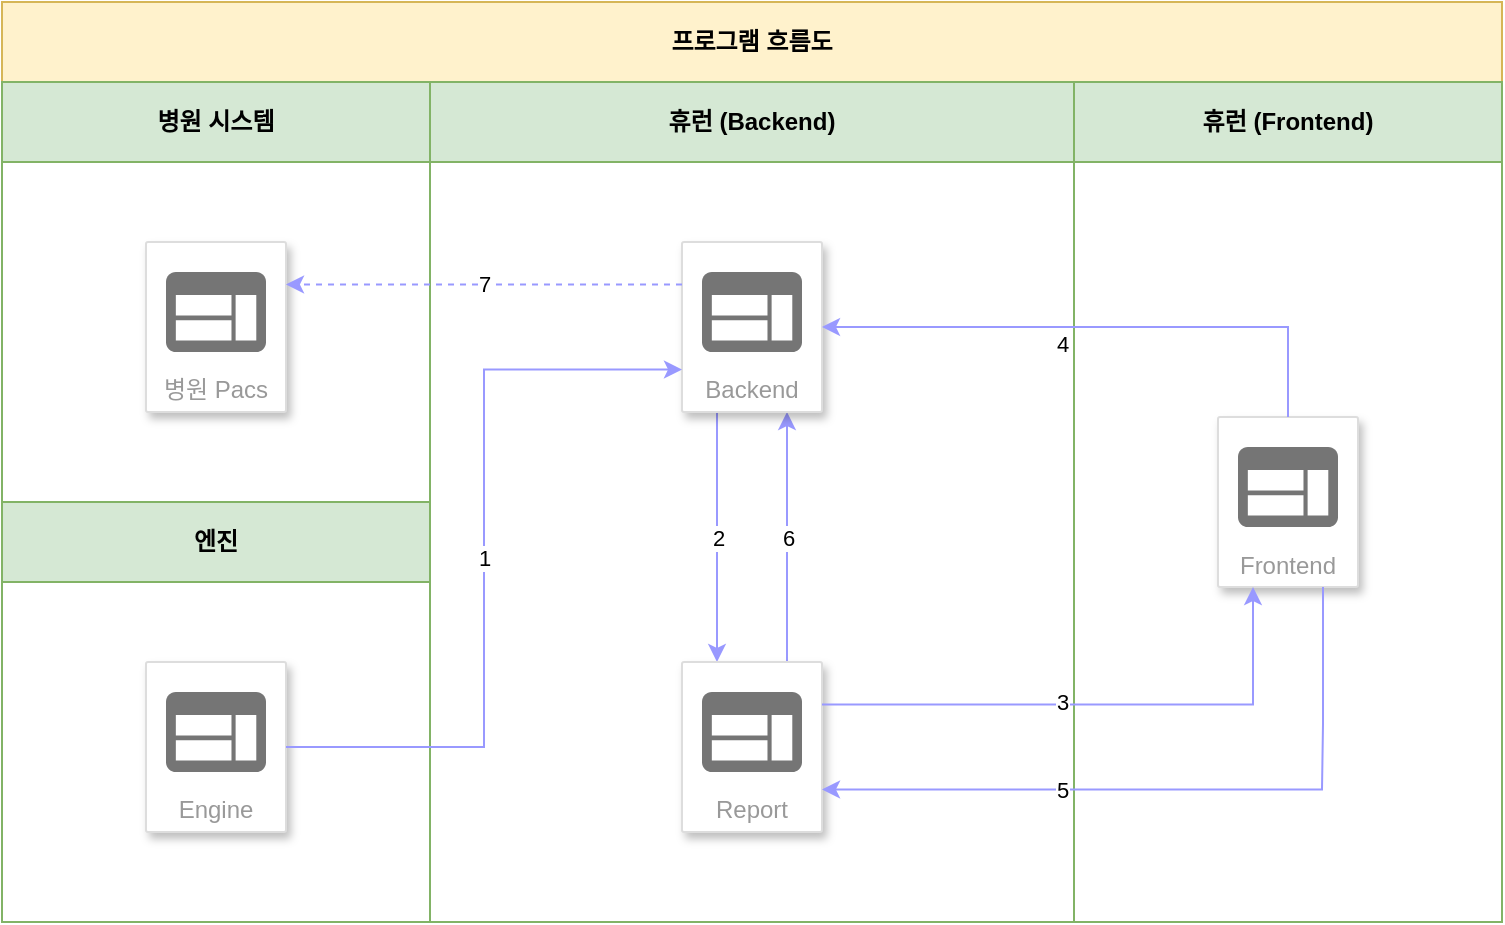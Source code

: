 <mxfile version="18.0.3" type="github" pages="2">
  <diagram id="kgpKYQtTHZ0yAKxKKP6v" name="Page-1">
    <mxGraphModel dx="1038" dy="575" grid="1" gridSize="10" guides="1" tooltips="1" connect="1" arrows="1" fold="1" page="1" pageScale="1" pageWidth="850" pageHeight="1100" math="0" shadow="0">
      <root>
        <mxCell id="0" />
        <mxCell id="1" parent="0" />
        <mxCell id="3nuBFxr9cyL0pnOWT2aG-1" value="프로그램 흐름도" style="shape=table;childLayout=tableLayout;rowLines=0;columnLines=0;startSize=40;html=1;whiteSpace=wrap;collapsible=0;recursiveResize=0;expand=0;fontStyle=1;fillColor=#fff2cc;strokeColor=#d6b656;" parent="1" vertex="1">
          <mxGeometry x="50" y="100" width="750" height="460" as="geometry" />
        </mxCell>
        <mxCell id="3nuBFxr9cyL0pnOWT2aG-3" value="" style="swimlane;horizontal=0;points=[[0,0.5],[1,0.5]];portConstraint=eastwest;startSize=0;html=1;whiteSpace=wrap;collapsible=0;recursiveResize=0;expand=0;" parent="3nuBFxr9cyL0pnOWT2aG-1" vertex="1">
          <mxGeometry y="40" width="750" height="420" as="geometry" />
        </mxCell>
        <mxCell id="3nuBFxr9cyL0pnOWT2aG-4" value="병원 시스템" style="swimlane;connectable=0;startSize=40;html=1;whiteSpace=wrap;collapsible=0;recursiveResize=0;expand=0;fillColor=#d5e8d4;strokeColor=#82b366;" parent="3nuBFxr9cyL0pnOWT2aG-3" vertex="1">
          <mxGeometry width="214" height="420" as="geometry">
            <mxRectangle width="214" height="420" as="alternateBounds" />
          </mxGeometry>
        </mxCell>
        <mxCell id="EA6pcqvtyQhjxt5jbIOZ-15" value="엔진" style="swimlane;connectable=0;startSize=40;html=1;whiteSpace=wrap;collapsible=0;recursiveResize=0;expand=0;fillColor=#d5e8d4;strokeColor=#82b366;" parent="3nuBFxr9cyL0pnOWT2aG-4" vertex="1">
          <mxGeometry y="210" width="214" height="210" as="geometry">
            <mxRectangle width="214" height="420" as="alternateBounds" />
          </mxGeometry>
        </mxCell>
        <mxCell id="EA6pcqvtyQhjxt5jbIOZ-20" value="Engine" style="strokeColor=#dddddd;shadow=1;strokeWidth=1;rounded=1;absoluteArcSize=1;arcSize=2;labelPosition=center;verticalLabelPosition=middle;align=center;verticalAlign=bottom;spacingLeft=0;fontColor=#999999;fontSize=12;whiteSpace=wrap;spacingBottom=2;" parent="EA6pcqvtyQhjxt5jbIOZ-15" vertex="1">
          <mxGeometry x="72" y="80" width="70" height="85" as="geometry" />
        </mxCell>
        <mxCell id="EA6pcqvtyQhjxt5jbIOZ-21" value="" style="sketch=0;dashed=0;connectable=0;html=1;fillColor=#757575;strokeColor=none;shape=mxgraph.gcp2.application;part=1;" parent="EA6pcqvtyQhjxt5jbIOZ-20" vertex="1">
          <mxGeometry x="0.5" width="50" height="40" relative="1" as="geometry">
            <mxPoint x="-25" y="15" as="offset" />
          </mxGeometry>
        </mxCell>
        <mxCell id="EA6pcqvtyQhjxt5jbIOZ-28" value="병원 Pacs" style="strokeColor=#dddddd;shadow=1;strokeWidth=1;rounded=1;absoluteArcSize=1;arcSize=2;labelPosition=center;verticalLabelPosition=middle;align=center;verticalAlign=bottom;spacingLeft=0;fontColor=#999999;fontSize=12;whiteSpace=wrap;spacingBottom=2;" parent="3nuBFxr9cyL0pnOWT2aG-4" vertex="1">
          <mxGeometry x="72" y="80" width="70" height="85" as="geometry" />
        </mxCell>
        <mxCell id="EA6pcqvtyQhjxt5jbIOZ-29" value="" style="sketch=0;dashed=0;connectable=0;html=1;fillColor=#757575;strokeColor=none;shape=mxgraph.gcp2.application;part=1;" parent="EA6pcqvtyQhjxt5jbIOZ-28" vertex="1">
          <mxGeometry x="0.5" width="50" height="40" relative="1" as="geometry">
            <mxPoint x="-25" y="15" as="offset" />
          </mxGeometry>
        </mxCell>
        <mxCell id="3nuBFxr9cyL0pnOWT2aG-8" value="휴런 (Backend)" style="swimlane;connectable=0;startSize=40;html=1;whiteSpace=wrap;collapsible=0;recursiveResize=0;expand=0;fillColor=#d5e8d4;strokeColor=#82b366;" parent="3nuBFxr9cyL0pnOWT2aG-3" vertex="1">
          <mxGeometry x="214" width="322" height="420" as="geometry">
            <mxRectangle width="322" height="420" as="alternateBounds" />
          </mxGeometry>
        </mxCell>
        <mxCell id="Lsg6V1KcDNrMXivjMc8n-10" value="2" style="edgeStyle=orthogonalEdgeStyle;rounded=0;orthogonalLoop=1;jettySize=auto;html=1;exitX=0.25;exitY=1;exitDx=0;exitDy=0;entryX=0.25;entryY=0;entryDx=0;entryDy=0;fillColor=#dae8fc;strokeColor=#9999FF;" parent="3nuBFxr9cyL0pnOWT2aG-8" source="EA6pcqvtyQhjxt5jbIOZ-22" target="EA6pcqvtyQhjxt5jbIOZ-26" edge="1">
          <mxGeometry relative="1" as="geometry">
            <mxPoint x="141" y="180" as="sourcePoint" />
            <mxPoint x="141" y="280" as="targetPoint" />
          </mxGeometry>
        </mxCell>
        <mxCell id="Lsg6V1KcDNrMXivjMc8n-11" value="6" style="edgeStyle=orthogonalEdgeStyle;rounded=0;orthogonalLoop=1;jettySize=auto;html=1;exitX=0.75;exitY=0;exitDx=0;exitDy=0;entryX=0.75;entryY=1;entryDx=0;entryDy=0;fillColor=#dae8fc;strokeColor=#9999FF;" parent="3nuBFxr9cyL0pnOWT2aG-8" source="EA6pcqvtyQhjxt5jbIOZ-26" target="EA6pcqvtyQhjxt5jbIOZ-22" edge="1">
          <mxGeometry relative="1" as="geometry">
            <mxPoint x="181" y="280" as="sourcePoint" />
            <mxPoint x="181" y="180" as="targetPoint" />
          </mxGeometry>
        </mxCell>
        <mxCell id="EA6pcqvtyQhjxt5jbIOZ-26" value="Report" style="strokeColor=#dddddd;shadow=1;strokeWidth=1;rounded=1;absoluteArcSize=1;arcSize=2;labelPosition=center;verticalLabelPosition=middle;align=center;verticalAlign=bottom;spacingLeft=0;fontColor=#999999;fontSize=12;whiteSpace=wrap;spacingBottom=2;" parent="3nuBFxr9cyL0pnOWT2aG-8" vertex="1">
          <mxGeometry x="126" y="290" width="70" height="85" as="geometry" />
        </mxCell>
        <mxCell id="EA6pcqvtyQhjxt5jbIOZ-27" value="" style="sketch=0;dashed=0;connectable=0;html=1;fillColor=#757575;strokeColor=none;shape=mxgraph.gcp2.application;part=1;" parent="EA6pcqvtyQhjxt5jbIOZ-26" vertex="1">
          <mxGeometry x="0.5" width="50" height="40" relative="1" as="geometry">
            <mxPoint x="-25" y="15" as="offset" />
          </mxGeometry>
        </mxCell>
        <mxCell id="EA6pcqvtyQhjxt5jbIOZ-22" value="Backend" style="strokeColor=#dddddd;shadow=1;strokeWidth=1;rounded=1;absoluteArcSize=1;arcSize=2;labelPosition=center;verticalLabelPosition=middle;align=center;verticalAlign=bottom;spacingLeft=0;fontColor=#999999;fontSize=12;whiteSpace=wrap;spacingBottom=2;" parent="3nuBFxr9cyL0pnOWT2aG-8" vertex="1">
          <mxGeometry x="126" y="80" width="70" height="85" as="geometry" />
        </mxCell>
        <mxCell id="EA6pcqvtyQhjxt5jbIOZ-23" value="" style="sketch=0;dashed=0;connectable=0;html=1;fillColor=#757575;strokeColor=none;shape=mxgraph.gcp2.application;part=1;" parent="EA6pcqvtyQhjxt5jbIOZ-22" vertex="1">
          <mxGeometry x="0.5" width="50" height="40" relative="1" as="geometry">
            <mxPoint x="-25" y="15" as="offset" />
          </mxGeometry>
        </mxCell>
        <mxCell id="3nuBFxr9cyL0pnOWT2aG-11" value="휴런 (Frontend)" style="swimlane;connectable=0;startSize=40;html=1;whiteSpace=wrap;collapsible=0;recursiveResize=0;expand=0;fillColor=#d5e8d4;strokeColor=#82b366;" parent="3nuBFxr9cyL0pnOWT2aG-3" vertex="1">
          <mxGeometry x="536" width="214" height="420" as="geometry">
            <mxRectangle width="214" height="420" as="alternateBounds" />
          </mxGeometry>
        </mxCell>
        <mxCell id="EA6pcqvtyQhjxt5jbIOZ-24" value="Frontend" style="strokeColor=#dddddd;shadow=1;strokeWidth=1;rounded=1;absoluteArcSize=1;arcSize=2;labelPosition=center;verticalLabelPosition=middle;align=center;verticalAlign=bottom;spacingLeft=0;fontColor=#999999;fontSize=12;whiteSpace=wrap;spacingBottom=2;" parent="3nuBFxr9cyL0pnOWT2aG-11" vertex="1">
          <mxGeometry x="72" y="167.5" width="70" height="85" as="geometry" />
        </mxCell>
        <mxCell id="EA6pcqvtyQhjxt5jbIOZ-25" value="" style="sketch=0;dashed=0;connectable=0;html=1;fillColor=#757575;strokeColor=none;shape=mxgraph.gcp2.application;part=1;" parent="EA6pcqvtyQhjxt5jbIOZ-24" vertex="1">
          <mxGeometry x="0.5" width="50" height="40" relative="1" as="geometry">
            <mxPoint x="-25" y="15" as="offset" />
          </mxGeometry>
        </mxCell>
        <mxCell id="Lsg6V1KcDNrMXivjMc8n-2" value="3" style="edgeStyle=orthogonalEdgeStyle;rounded=0;orthogonalLoop=1;jettySize=auto;html=1;exitX=1;exitY=0.25;exitDx=0;exitDy=0;fillColor=#dae8fc;strokeColor=#9999FF;entryX=0.25;entryY=1;entryDx=0;entryDy=0;" parent="3nuBFxr9cyL0pnOWT2aG-3" source="EA6pcqvtyQhjxt5jbIOZ-26" target="EA6pcqvtyQhjxt5jbIOZ-24" edge="1">
          <mxGeometry x="-0.125" y="1" relative="1" as="geometry">
            <mxPoint x="415" y="305" as="sourcePoint" />
            <mxPoint x="603" y="305" as="targetPoint" />
            <Array as="points">
              <mxPoint x="626" y="311" />
            </Array>
            <mxPoint as="offset" />
          </mxGeometry>
        </mxCell>
        <mxCell id="Lsg6V1KcDNrMXivjMc8n-4" value="4" style="edgeStyle=orthogonalEdgeStyle;rounded=0;orthogonalLoop=1;jettySize=auto;html=1;entryX=1;entryY=0.5;entryDx=0;entryDy=0;exitX=0.5;exitY=0;exitDx=0;exitDy=0;startArrow=none;startFill=0;fillColor=#dae8fc;strokeColor=#9999FF;" parent="3nuBFxr9cyL0pnOWT2aG-3" source="EA6pcqvtyQhjxt5jbIOZ-24" target="EA6pcqvtyQhjxt5jbIOZ-22" edge="1">
          <mxGeometry x="0.137" y="8" relative="1" as="geometry">
            <mxPoint x="643" y="280" as="sourcePoint" />
            <mxPoint x="415" y="130" as="targetPoint" />
            <mxPoint as="offset" />
          </mxGeometry>
        </mxCell>
        <mxCell id="Lsg6V1KcDNrMXivjMc8n-8" value="7" style="edgeStyle=orthogonalEdgeStyle;rounded=0;orthogonalLoop=1;jettySize=auto;html=1;exitX=0;exitY=0.25;exitDx=0;exitDy=0;entryX=1;entryY=0.25;entryDx=0;entryDy=0;fillColor=#dae8fc;strokeColor=#9999FF;dashed=1;" parent="3nuBFxr9cyL0pnOWT2aG-3" source="EA6pcqvtyQhjxt5jbIOZ-22" target="EA6pcqvtyQhjxt5jbIOZ-28" edge="1">
          <mxGeometry relative="1" as="geometry">
            <mxPoint x="335" y="105" as="sourcePoint" />
            <mxPoint x="147" y="105" as="targetPoint" />
          </mxGeometry>
        </mxCell>
        <mxCell id="EA6pcqvtyQhjxt5jbIOZ-18" value="1" style="edgeStyle=orthogonalEdgeStyle;rounded=0;orthogonalLoop=1;jettySize=auto;html=1;exitX=1;exitY=0.5;exitDx=0;exitDy=0;entryX=0;entryY=0.75;entryDx=0;entryDy=0;strokeColor=#9999FF;fillColor=#dae8fc;" parent="3nuBFxr9cyL0pnOWT2aG-3" source="EA6pcqvtyQhjxt5jbIOZ-20" target="EA6pcqvtyQhjxt5jbIOZ-22" edge="1">
          <mxGeometry relative="1" as="geometry">
            <mxPoint x="147" y="340" as="sourcePoint" />
            <mxPoint x="335" y="155" as="targetPoint" />
            <Array as="points">
              <mxPoint x="241" y="333" />
              <mxPoint x="241" y="144" />
            </Array>
          </mxGeometry>
        </mxCell>
        <mxCell id="EA6pcqvtyQhjxt5jbIOZ-30" value="5" style="edgeStyle=orthogonalEdgeStyle;rounded=0;orthogonalLoop=1;jettySize=auto;html=1;exitX=0.75;exitY=1;exitDx=0;exitDy=0;fillColor=#dae8fc;strokeColor=#9999FF;entryX=1;entryY=0.75;entryDx=0;entryDy=0;" parent="3nuBFxr9cyL0pnOWT2aG-3" source="EA6pcqvtyQhjxt5jbIOZ-24" target="EA6pcqvtyQhjxt5jbIOZ-26" edge="1">
          <mxGeometry x="0.317" relative="1" as="geometry">
            <mxPoint x="420" y="321.25" as="sourcePoint" />
            <mxPoint x="635.5" y="262.5" as="targetPoint" />
            <Array as="points">
              <mxPoint x="661" y="321" />
              <mxPoint x="660" y="354" />
            </Array>
            <mxPoint as="offset" />
          </mxGeometry>
        </mxCell>
      </root>
    </mxGraphModel>
  </diagram>
  <diagram id="bGQQedVvHtKWxOaJ5xE7" name="Page-2">
    <mxGraphModel dx="1221" dy="676" grid="1" gridSize="10" guides="1" tooltips="1" connect="1" arrows="1" fold="1" page="1" pageScale="1" pageWidth="827" pageHeight="1169" math="0" shadow="0">
      <root>
        <mxCell id="0" />
        <mxCell id="1" parent="0" />
        <mxCell id="tpU-MjLwfHaFIs05NhY0-4" value="Backend" style="strokeColor=#dddddd;shadow=1;strokeWidth=1;rounded=1;absoluteArcSize=1;arcSize=2;labelPosition=center;verticalLabelPosition=middle;align=center;verticalAlign=bottom;spacingLeft=0;fontColor=#999999;fontSize=12;whiteSpace=wrap;spacingBottom=2;" vertex="1" parent="1">
          <mxGeometry x="40" y="40" width="70" height="85" as="geometry" />
        </mxCell>
        <mxCell id="tpU-MjLwfHaFIs05NhY0-5" value="" style="sketch=0;dashed=0;connectable=0;html=1;fillColor=#757575;strokeColor=none;shape=mxgraph.gcp2.application;part=1;" vertex="1" parent="tpU-MjLwfHaFIs05NhY0-4">
          <mxGeometry x="0.5" width="50" height="40" relative="1" as="geometry">
            <mxPoint x="-25" y="15" as="offset" />
          </mxGeometry>
        </mxCell>
        <mxCell id="tpU-MjLwfHaFIs05NhY0-6" value="Report" style="strokeColor=#dddddd;shadow=1;strokeWidth=1;rounded=1;absoluteArcSize=1;arcSize=2;labelPosition=center;verticalLabelPosition=middle;align=center;verticalAlign=bottom;spacingLeft=0;fontColor=#999999;fontSize=12;whiteSpace=wrap;spacingBottom=2;" vertex="1" parent="1">
          <mxGeometry x="200" y="40" width="70" height="85" as="geometry" />
        </mxCell>
        <mxCell id="tpU-MjLwfHaFIs05NhY0-7" value="" style="sketch=0;dashed=0;connectable=0;html=1;fillColor=#757575;strokeColor=none;shape=mxgraph.gcp2.application;part=1;" vertex="1" parent="tpU-MjLwfHaFIs05NhY0-6">
          <mxGeometry x="0.5" width="50" height="40" relative="1" as="geometry">
            <mxPoint x="-25" y="15" as="offset" />
          </mxGeometry>
        </mxCell>
        <mxCell id="tpU-MjLwfHaFIs05NhY0-8" value="" style="group" vertex="1" connectable="0" parent="1">
          <mxGeometry x="360" y="40" width="70" height="85" as="geometry" />
        </mxCell>
        <mxCell id="tpU-MjLwfHaFIs05NhY0-13" value="" style="group" vertex="1" connectable="0" parent="tpU-MjLwfHaFIs05NhY0-8">
          <mxGeometry width="70" height="85" as="geometry" />
        </mxCell>
        <mxCell id="tpU-MjLwfHaFIs05NhY0-9" value="In-memory&#xa;queue" style="strokeColor=#dddddd;shadow=1;strokeWidth=1;rounded=1;absoluteArcSize=1;arcSize=2;labelPosition=center;verticalLabelPosition=middle;align=center;verticalAlign=bottom;spacingLeft=0;fontColor=#999999;fontSize=12;whiteSpace=wrap;spacingBottom=2;" vertex="1" parent="tpU-MjLwfHaFIs05NhY0-13">
          <mxGeometry width="70" height="85" as="geometry" />
        </mxCell>
        <mxCell id="tpU-MjLwfHaFIs05NhY0-10" value="" style="sketch=0;html=1;strokeColor=none;shadow=0;align=center;verticalAlign=top;fillColor=#757575;shape=mxgraph.gcp2.cloud_monitoring" vertex="1" parent="tpU-MjLwfHaFIs05NhY0-13">
          <mxGeometry x="10" y="10" width="50" height="40" as="geometry" />
        </mxCell>
        <mxCell id="tpU-MjLwfHaFIs05NhY0-19" value="Backend" style="strokeColor=#dddddd;shadow=1;strokeWidth=1;rounded=1;absoluteArcSize=1;arcSize=2;labelPosition=center;verticalLabelPosition=middle;align=center;verticalAlign=bottom;spacingLeft=0;fontColor=#999999;fontSize=12;whiteSpace=wrap;spacingBottom=2;" vertex="1" parent="1">
          <mxGeometry x="360" y="200" width="70" height="85" as="geometry" />
        </mxCell>
        <mxCell id="tpU-MjLwfHaFIs05NhY0-20" value="" style="sketch=0;dashed=0;connectable=0;html=1;fillColor=#757575;strokeColor=none;shape=mxgraph.gcp2.application;part=1;" vertex="1" parent="tpU-MjLwfHaFIs05NhY0-19">
          <mxGeometry x="0.5" width="50" height="40" relative="1" as="geometry">
            <mxPoint x="-25" y="15" as="offset" />
          </mxGeometry>
        </mxCell>
        <mxCell id="tpU-MjLwfHaFIs05NhY0-21" value="Report" style="strokeColor=#dddddd;shadow=1;strokeWidth=1;rounded=1;absoluteArcSize=1;arcSize=2;labelPosition=center;verticalLabelPosition=middle;align=center;verticalAlign=bottom;spacingLeft=0;fontColor=#999999;fontSize=12;whiteSpace=wrap;spacingBottom=2;" vertex="1" parent="1">
          <mxGeometry x="200" y="200" width="70" height="85" as="geometry" />
        </mxCell>
        <mxCell id="tpU-MjLwfHaFIs05NhY0-22" value="" style="sketch=0;dashed=0;connectable=0;html=1;fillColor=#757575;strokeColor=none;shape=mxgraph.gcp2.application;part=1;" vertex="1" parent="tpU-MjLwfHaFIs05NhY0-21">
          <mxGeometry x="0.5" width="50" height="40" relative="1" as="geometry">
            <mxPoint x="-25" y="15" as="offset" />
          </mxGeometry>
        </mxCell>
        <mxCell id="tpU-MjLwfHaFIs05NhY0-23" value="" style="group" vertex="1" connectable="0" parent="1">
          <mxGeometry x="40" y="200" width="70" height="85" as="geometry" />
        </mxCell>
        <mxCell id="tpU-MjLwfHaFIs05NhY0-24" value="" style="group" vertex="1" connectable="0" parent="tpU-MjLwfHaFIs05NhY0-23">
          <mxGeometry width="70" height="85" as="geometry" />
        </mxCell>
        <mxCell id="tpU-MjLwfHaFIs05NhY0-25" value="In-memory&#xa;queue" style="strokeColor=#dddddd;shadow=1;strokeWidth=1;rounded=1;absoluteArcSize=1;arcSize=2;labelPosition=center;verticalLabelPosition=middle;align=center;verticalAlign=bottom;spacingLeft=0;fontColor=#999999;fontSize=12;whiteSpace=wrap;spacingBottom=2;" vertex="1" parent="tpU-MjLwfHaFIs05NhY0-24">
          <mxGeometry width="70" height="85" as="geometry" />
        </mxCell>
        <mxCell id="tpU-MjLwfHaFIs05NhY0-26" value="" style="sketch=0;html=1;strokeColor=none;shadow=0;align=center;verticalAlign=top;fillColor=#757575;shape=mxgraph.gcp2.cloud_monitoring" vertex="1" parent="tpU-MjLwfHaFIs05NhY0-24">
          <mxGeometry x="10" y="10" width="50" height="40" as="geometry" />
        </mxCell>
        <mxCell id="tpU-MjLwfHaFIs05NhY0-27" value="1" style="edgeStyle=orthogonalEdgeStyle;rounded=0;orthogonalLoop=1;jettySize=auto;html=1;strokeColor=#9999FF;fillColor=#dae8fc;entryX=1;entryY=0.25;entryDx=0;entryDy=0;exitX=0;exitY=0.25;exitDx=0;exitDy=0;" edge="1" parent="1" source="tpU-MjLwfHaFIs05NhY0-21" target="tpU-MjLwfHaFIs05NhY0-25">
          <mxGeometry relative="1" as="geometry">
            <mxPoint x="160" y="180" as="sourcePoint" />
            <mxPoint x="390" y="443.75" as="targetPoint" />
            <Array as="points" />
          </mxGeometry>
        </mxCell>
        <mxCell id="tpU-MjLwfHaFIs05NhY0-28" value="3" style="edgeStyle=orthogonalEdgeStyle;rounded=0;orthogonalLoop=1;jettySize=auto;html=1;strokeColor=#9999FF;fillColor=#dae8fc;" edge="1" parent="1" source="tpU-MjLwfHaFIs05NhY0-21" target="tpU-MjLwfHaFIs05NhY0-19">
          <mxGeometry relative="1" as="geometry">
            <mxPoint x="280" y="320.001" as="sourcePoint" />
            <mxPoint x="370" y="320.001" as="targetPoint" />
            <Array as="points">
              <mxPoint x="320" y="243" />
              <mxPoint x="320" y="243" />
            </Array>
          </mxGeometry>
        </mxCell>
        <mxCell id="tpU-MjLwfHaFIs05NhY0-29" value="2" style="edgeStyle=orthogonalEdgeStyle;rounded=0;orthogonalLoop=1;jettySize=auto;html=1;strokeColor=#9999FF;fillColor=#dae8fc;exitX=1;exitY=0.75;exitDx=0;exitDy=0;entryX=0;entryY=0.75;entryDx=0;entryDy=0;" edge="1" parent="1" source="tpU-MjLwfHaFIs05NhY0-25" target="tpU-MjLwfHaFIs05NhY0-21">
          <mxGeometry relative="1" as="geometry">
            <mxPoint x="180" y="280" as="sourcePoint" />
            <mxPoint x="150" y="310" as="targetPoint" />
            <Array as="points" />
          </mxGeometry>
        </mxCell>
        <mxCell id="tpU-MjLwfHaFIs05NhY0-30" value="2" style="edgeStyle=orthogonalEdgeStyle;rounded=0;orthogonalLoop=1;jettySize=auto;html=1;strokeColor=#9999FF;fillColor=#dae8fc;" edge="1" parent="1" source="tpU-MjLwfHaFIs05NhY0-6" target="tpU-MjLwfHaFIs05NhY0-9">
          <mxGeometry relative="1" as="geometry">
            <mxPoint x="210" y="231.25" as="sourcePoint" />
            <mxPoint x="320" y="150" as="targetPoint" />
            <Array as="points" />
          </mxGeometry>
        </mxCell>
        <mxCell id="tpU-MjLwfHaFIs05NhY0-31" value="1" style="edgeStyle=orthogonalEdgeStyle;rounded=0;orthogonalLoop=1;jettySize=auto;html=1;strokeColor=#9999FF;fillColor=#dae8fc;" edge="1" parent="1" source="tpU-MjLwfHaFIs05NhY0-4" target="tpU-MjLwfHaFIs05NhY0-6">
          <mxGeometry relative="1" as="geometry">
            <mxPoint x="280" y="92.5" as="sourcePoint" />
            <mxPoint x="370" y="92.5" as="targetPoint" />
            <Array as="points" />
          </mxGeometry>
        </mxCell>
      </root>
    </mxGraphModel>
  </diagram>
</mxfile>
